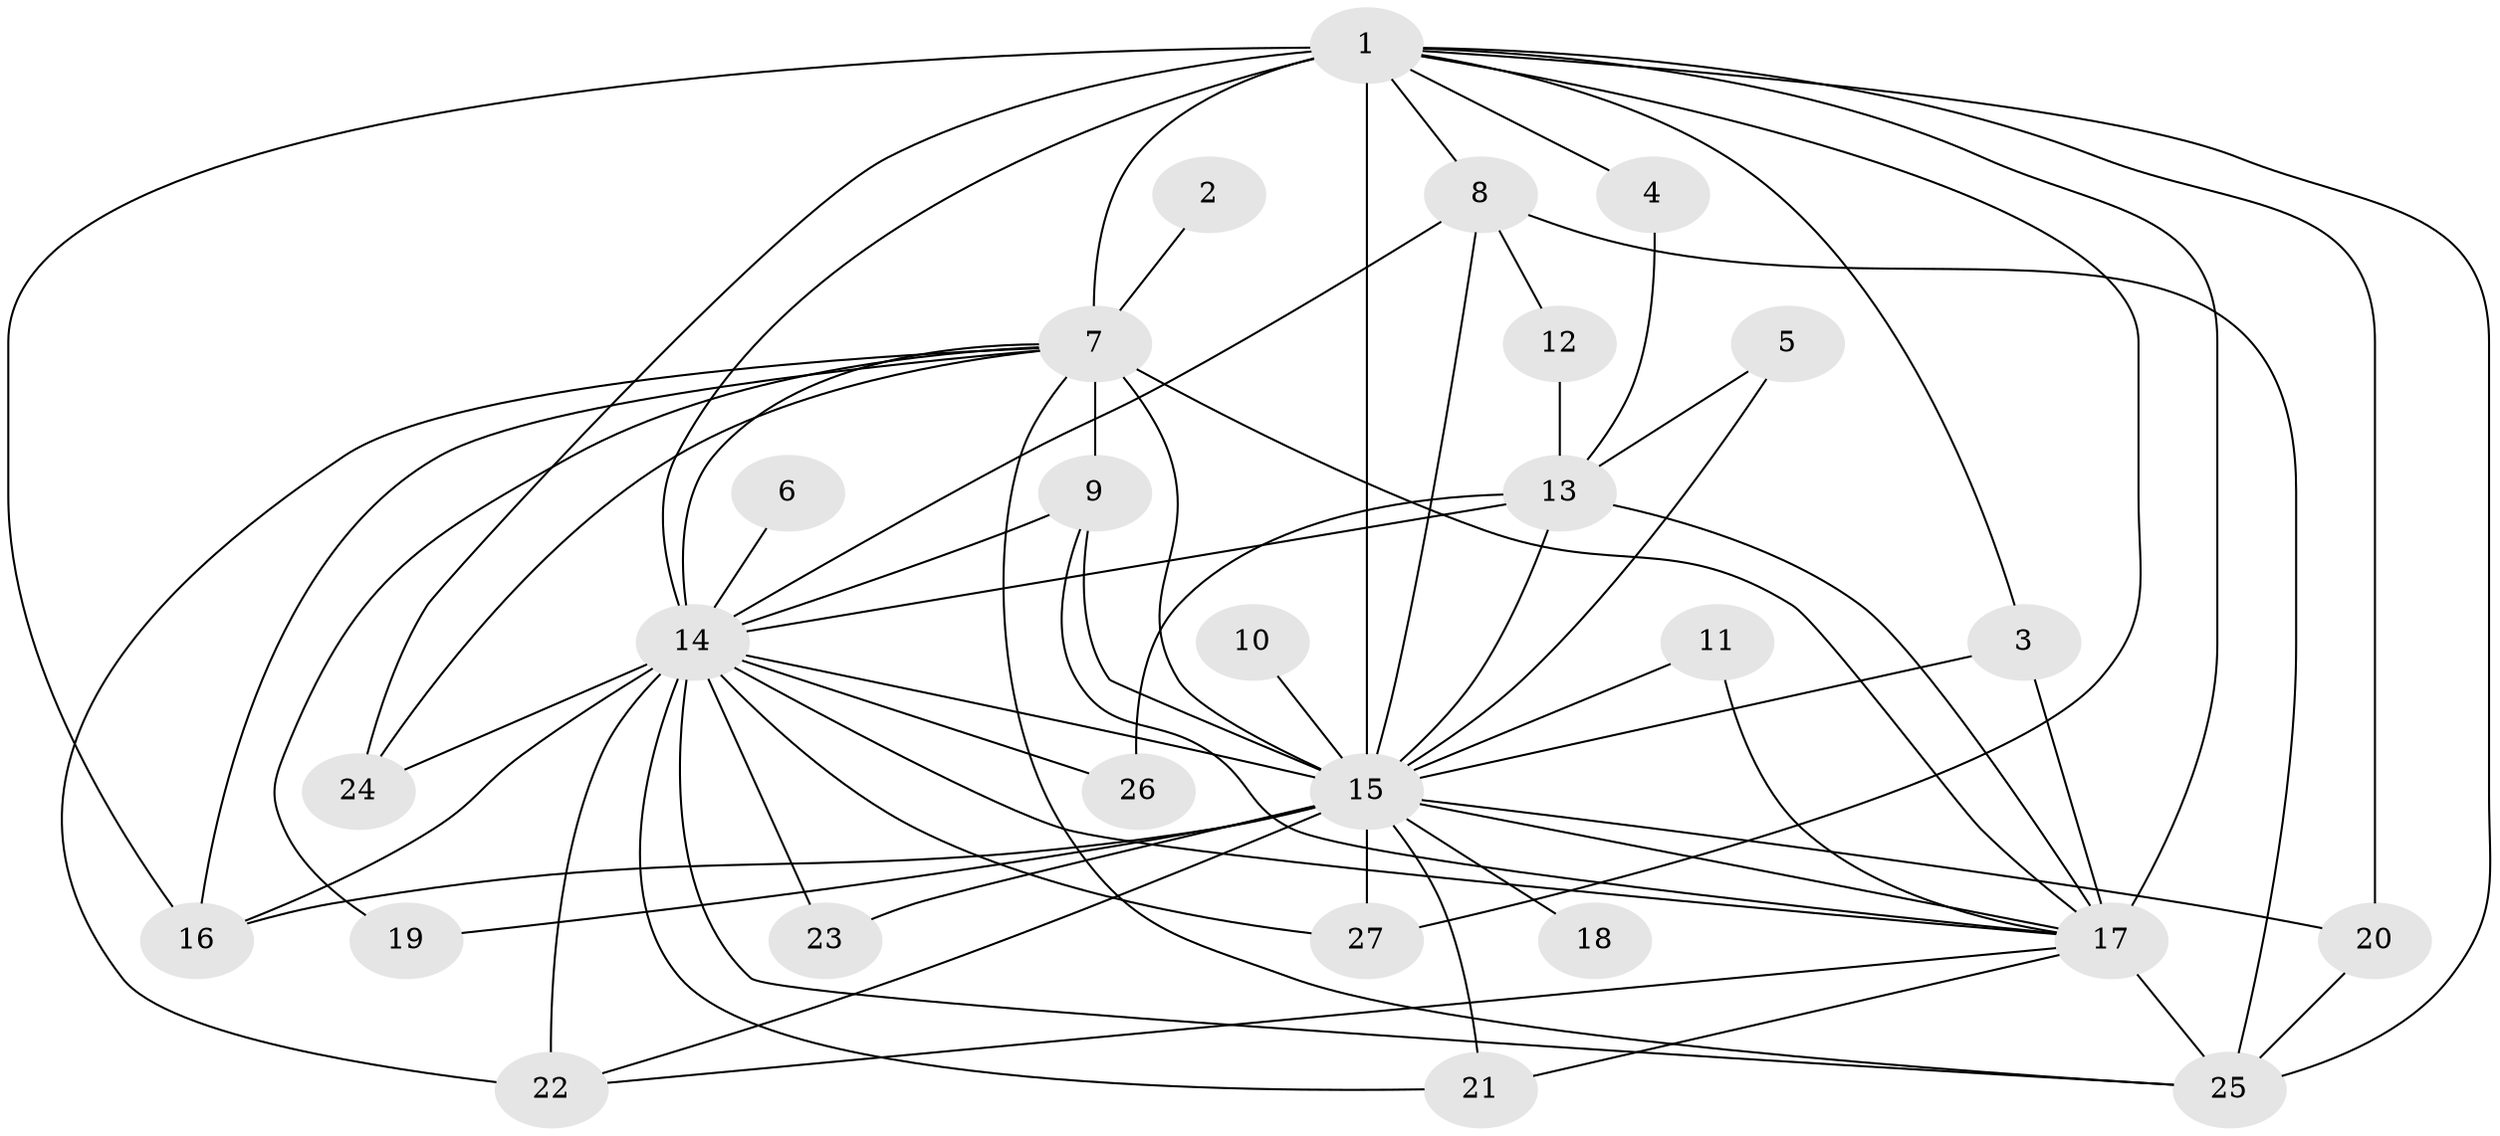 // original degree distribution, {11: 0.05, 16: 0.025, 14: 0.0125, 36: 0.0125, 23: 0.0125, 25: 0.0125, 20: 0.0125, 5: 0.0375, 2: 0.575, 7: 0.0125, 3: 0.175, 4: 0.0625}
// Generated by graph-tools (version 1.1) at 2025/36/03/04/25 23:36:18]
// undirected, 27 vertices, 66 edges
graph export_dot {
  node [color=gray90,style=filled];
  1;
  2;
  3;
  4;
  5;
  6;
  7;
  8;
  9;
  10;
  11;
  12;
  13;
  14;
  15;
  16;
  17;
  18;
  19;
  20;
  21;
  22;
  23;
  24;
  25;
  26;
  27;
  1 -- 3 [weight=1.0];
  1 -- 4 [weight=1.0];
  1 -- 7 [weight=9.0];
  1 -- 8 [weight=2.0];
  1 -- 14 [weight=7.0];
  1 -- 15 [weight=9.0];
  1 -- 16 [weight=2.0];
  1 -- 17 [weight=9.0];
  1 -- 20 [weight=2.0];
  1 -- 24 [weight=5.0];
  1 -- 25 [weight=1.0];
  1 -- 27 [weight=1.0];
  2 -- 7 [weight=1.0];
  3 -- 15 [weight=1.0];
  3 -- 17 [weight=1.0];
  4 -- 13 [weight=1.0];
  5 -- 13 [weight=1.0];
  5 -- 15 [weight=1.0];
  6 -- 14 [weight=1.0];
  7 -- 9 [weight=1.0];
  7 -- 14 [weight=1.0];
  7 -- 15 [weight=2.0];
  7 -- 16 [weight=1.0];
  7 -- 17 [weight=2.0];
  7 -- 19 [weight=1.0];
  7 -- 22 [weight=2.0];
  7 -- 24 [weight=1.0];
  7 -- 25 [weight=1.0];
  8 -- 12 [weight=1.0];
  8 -- 14 [weight=2.0];
  8 -- 15 [weight=1.0];
  8 -- 25 [weight=1.0];
  9 -- 14 [weight=1.0];
  9 -- 15 [weight=1.0];
  9 -- 17 [weight=1.0];
  10 -- 15 [weight=1.0];
  11 -- 15 [weight=2.0];
  11 -- 17 [weight=1.0];
  12 -- 13 [weight=1.0];
  13 -- 14 [weight=2.0];
  13 -- 15 [weight=1.0];
  13 -- 17 [weight=1.0];
  13 -- 26 [weight=1.0];
  14 -- 15 [weight=2.0];
  14 -- 16 [weight=2.0];
  14 -- 17 [weight=1.0];
  14 -- 21 [weight=1.0];
  14 -- 22 [weight=1.0];
  14 -- 23 [weight=1.0];
  14 -- 24 [weight=1.0];
  14 -- 25 [weight=1.0];
  14 -- 26 [weight=1.0];
  14 -- 27 [weight=1.0];
  15 -- 16 [weight=1.0];
  15 -- 17 [weight=1.0];
  15 -- 18 [weight=1.0];
  15 -- 19 [weight=1.0];
  15 -- 20 [weight=1.0];
  15 -- 21 [weight=1.0];
  15 -- 22 [weight=1.0];
  15 -- 23 [weight=1.0];
  15 -- 27 [weight=3.0];
  17 -- 21 [weight=1.0];
  17 -- 22 [weight=1.0];
  17 -- 25 [weight=1.0];
  20 -- 25 [weight=1.0];
}
